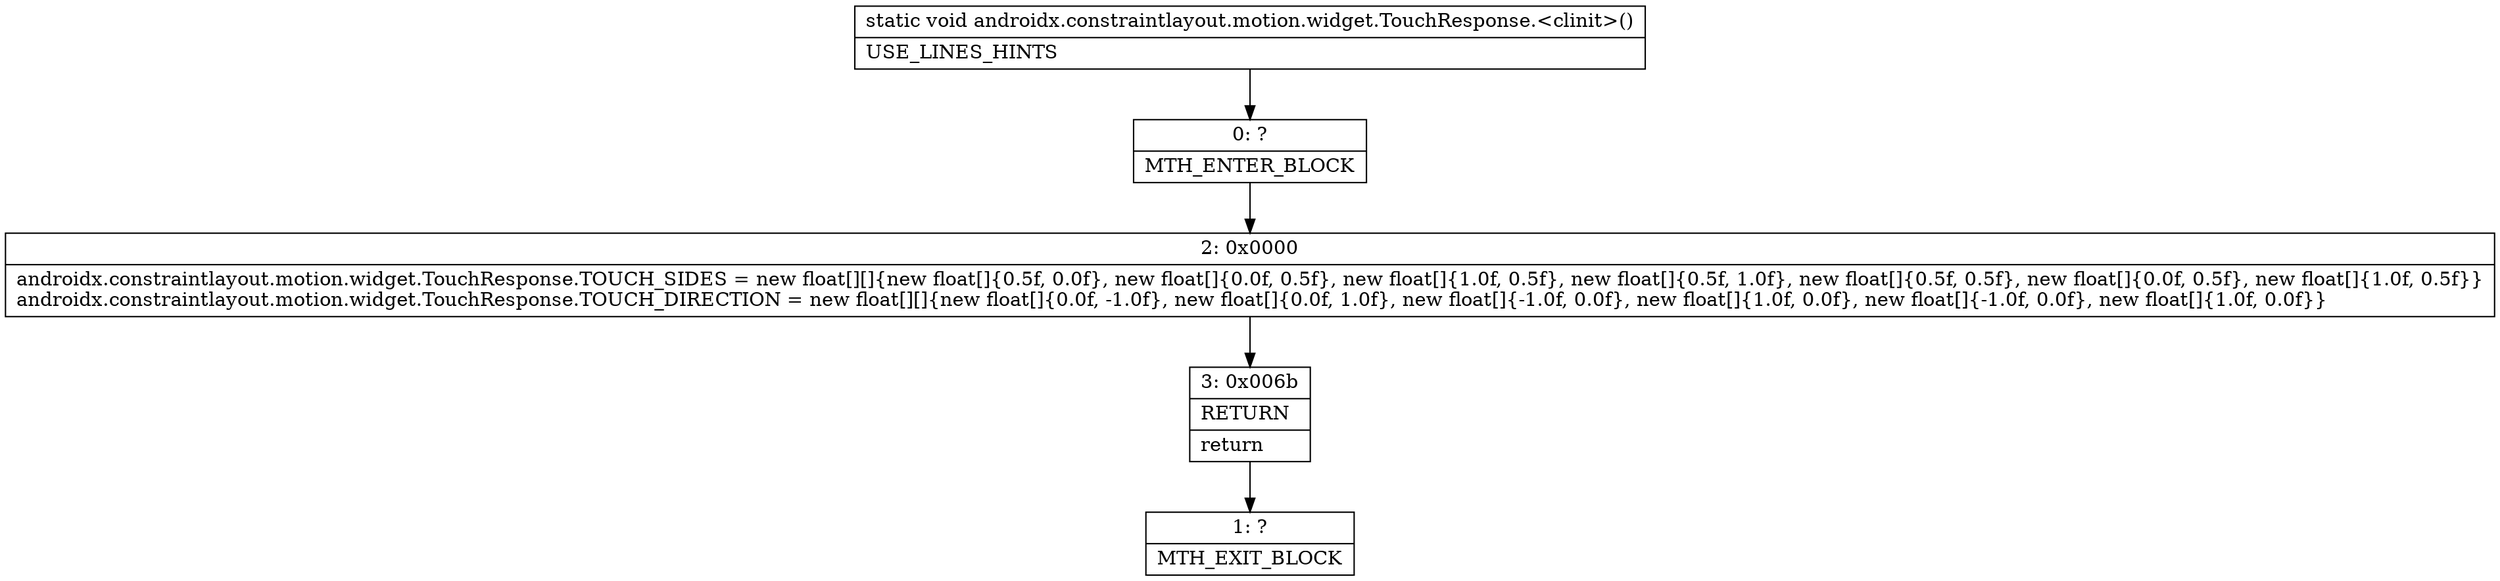 digraph "CFG forandroidx.constraintlayout.motion.widget.TouchResponse.\<clinit\>()V" {
Node_0 [shape=record,label="{0\:\ ?|MTH_ENTER_BLOCK\l}"];
Node_2 [shape=record,label="{2\:\ 0x0000|androidx.constraintlayout.motion.widget.TouchResponse.TOUCH_SIDES = new float[][]\{new float[]\{0.5f, 0.0f\}, new float[]\{0.0f, 0.5f\}, new float[]\{1.0f, 0.5f\}, new float[]\{0.5f, 1.0f\}, new float[]\{0.5f, 0.5f\}, new float[]\{0.0f, 0.5f\}, new float[]\{1.0f, 0.5f\}\}\landroidx.constraintlayout.motion.widget.TouchResponse.TOUCH_DIRECTION = new float[][]\{new float[]\{0.0f, \-1.0f\}, new float[]\{0.0f, 1.0f\}, new float[]\{\-1.0f, 0.0f\}, new float[]\{1.0f, 0.0f\}, new float[]\{\-1.0f, 0.0f\}, new float[]\{1.0f, 0.0f\}\}\l}"];
Node_3 [shape=record,label="{3\:\ 0x006b|RETURN\l|return\l}"];
Node_1 [shape=record,label="{1\:\ ?|MTH_EXIT_BLOCK\l}"];
MethodNode[shape=record,label="{static void androidx.constraintlayout.motion.widget.TouchResponse.\<clinit\>()  | USE_LINES_HINTS\l}"];
MethodNode -> Node_0;Node_0 -> Node_2;
Node_2 -> Node_3;
Node_3 -> Node_1;
}

